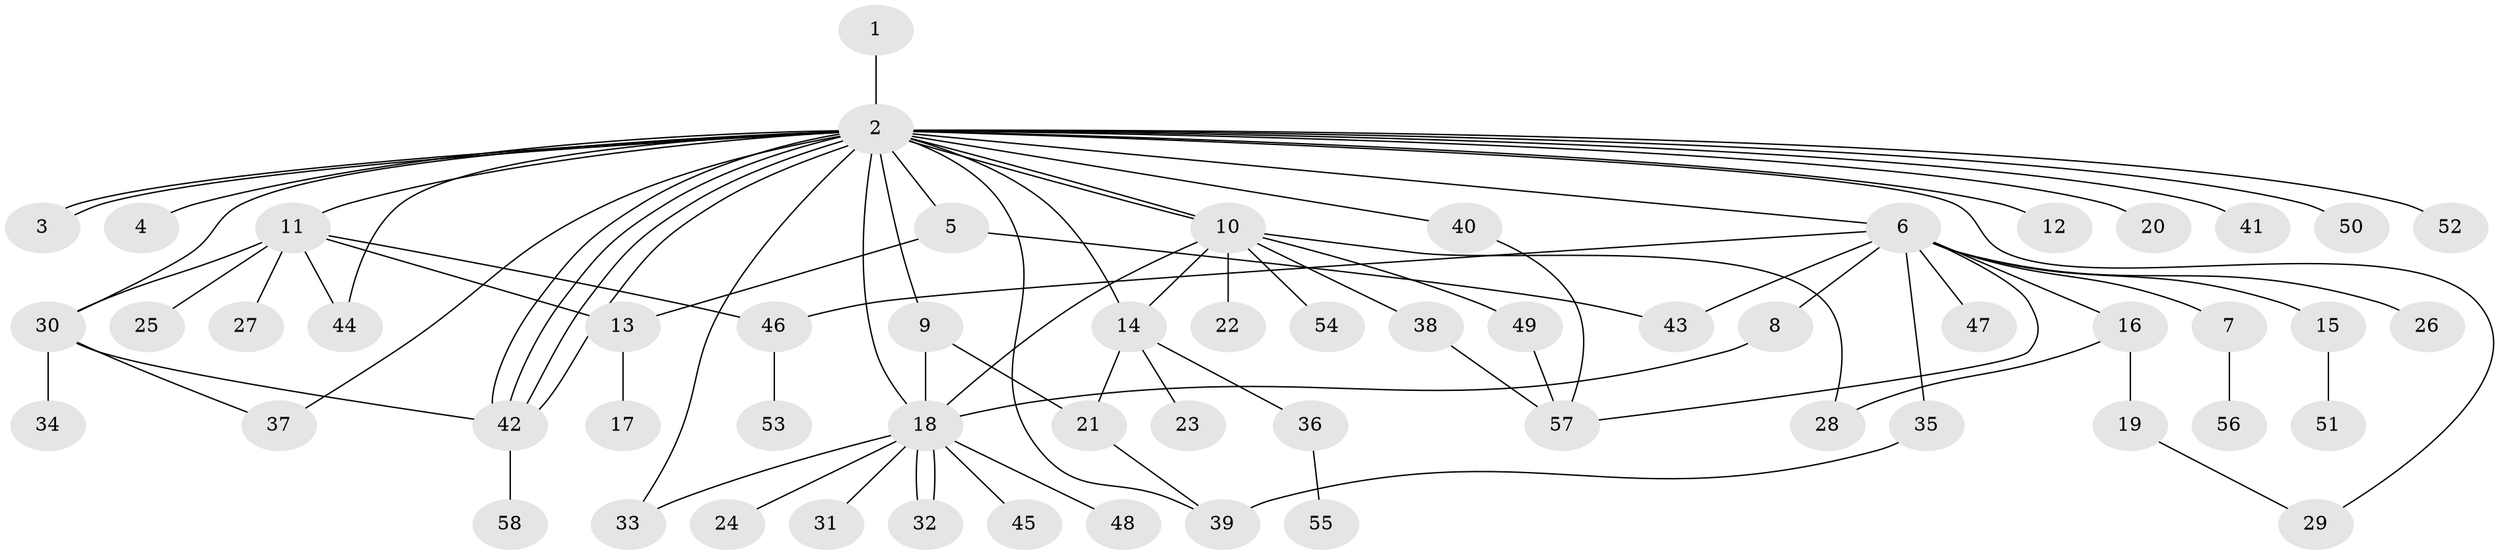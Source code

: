// coarse degree distribution, {1: 0.8260869565217391, 25: 0.043478260869565216, 2: 0.08695652173913043, 4: 0.043478260869565216}
// Generated by graph-tools (version 1.1) at 2025/18/03/04/25 18:18:17]
// undirected, 58 vertices, 83 edges
graph export_dot {
graph [start="1"]
  node [color=gray90,style=filled];
  1;
  2;
  3;
  4;
  5;
  6;
  7;
  8;
  9;
  10;
  11;
  12;
  13;
  14;
  15;
  16;
  17;
  18;
  19;
  20;
  21;
  22;
  23;
  24;
  25;
  26;
  27;
  28;
  29;
  30;
  31;
  32;
  33;
  34;
  35;
  36;
  37;
  38;
  39;
  40;
  41;
  42;
  43;
  44;
  45;
  46;
  47;
  48;
  49;
  50;
  51;
  52;
  53;
  54;
  55;
  56;
  57;
  58;
  1 -- 2;
  2 -- 3;
  2 -- 3;
  2 -- 4;
  2 -- 5;
  2 -- 6;
  2 -- 9;
  2 -- 10;
  2 -- 10;
  2 -- 11;
  2 -- 12;
  2 -- 14;
  2 -- 18;
  2 -- 20;
  2 -- 29;
  2 -- 30;
  2 -- 33;
  2 -- 37;
  2 -- 39;
  2 -- 40;
  2 -- 41;
  2 -- 42;
  2 -- 42;
  2 -- 42;
  2 -- 42;
  2 -- 44;
  2 -- 50;
  2 -- 52;
  5 -- 13;
  5 -- 43;
  6 -- 7;
  6 -- 8;
  6 -- 15;
  6 -- 16;
  6 -- 26;
  6 -- 35;
  6 -- 43;
  6 -- 46;
  6 -- 47;
  6 -- 57;
  7 -- 56;
  8 -- 18;
  9 -- 18;
  9 -- 21;
  10 -- 14;
  10 -- 18;
  10 -- 22;
  10 -- 28;
  10 -- 38;
  10 -- 49;
  10 -- 54;
  11 -- 13;
  11 -- 25;
  11 -- 27;
  11 -- 30;
  11 -- 44;
  11 -- 46;
  13 -- 17;
  14 -- 21;
  14 -- 23;
  14 -- 36;
  15 -- 51;
  16 -- 19;
  16 -- 28;
  18 -- 24;
  18 -- 31;
  18 -- 32;
  18 -- 32;
  18 -- 33;
  18 -- 45;
  18 -- 48;
  19 -- 29;
  21 -- 39;
  30 -- 34;
  30 -- 37;
  30 -- 42;
  35 -- 39;
  36 -- 55;
  38 -- 57;
  40 -- 57;
  42 -- 58;
  46 -- 53;
  49 -- 57;
}
